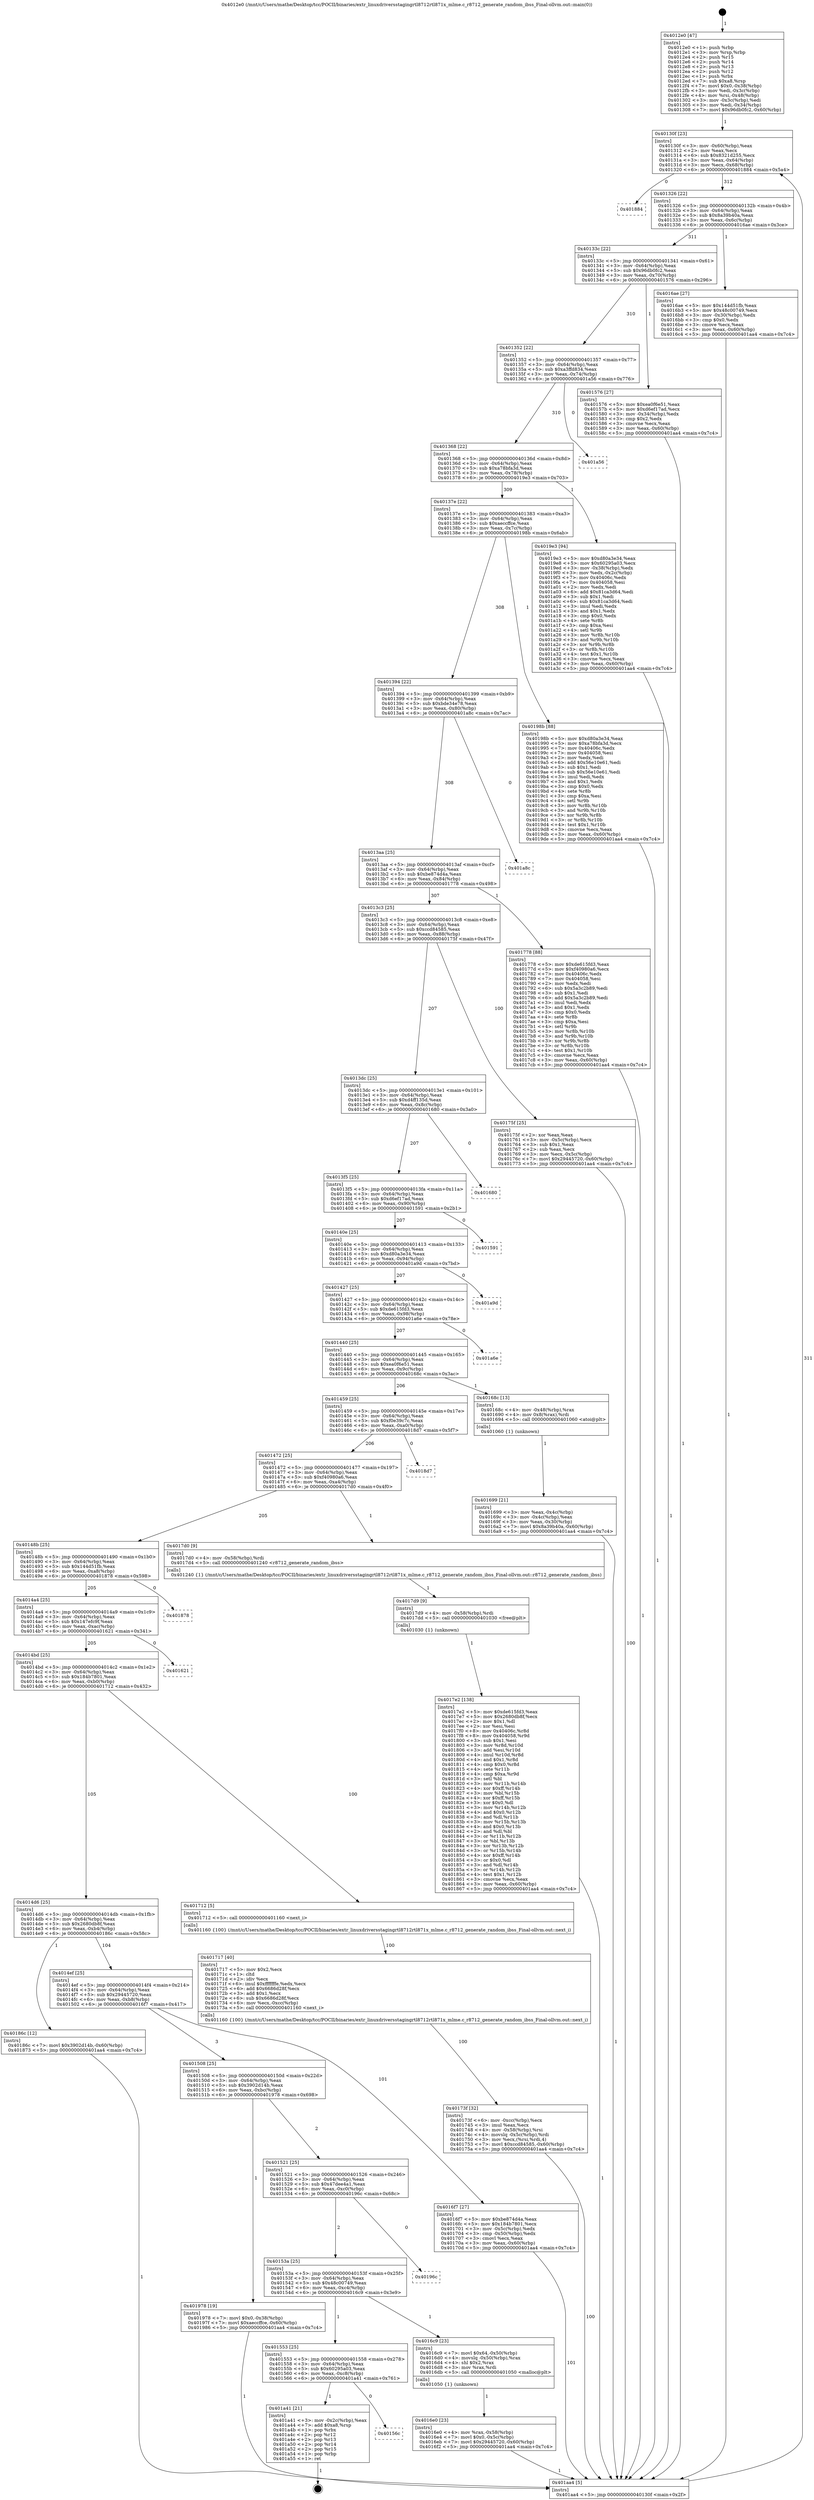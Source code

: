 digraph "0x4012e0" {
  label = "0x4012e0 (/mnt/c/Users/mathe/Desktop/tcc/POCII/binaries/extr_linuxdriversstagingrtl8712rtl871x_mlme.c_r8712_generate_random_ibss_Final-ollvm.out::main(0))"
  labelloc = "t"
  node[shape=record]

  Entry [label="",width=0.3,height=0.3,shape=circle,fillcolor=black,style=filled]
  "0x40130f" [label="{
     0x40130f [23]\l
     | [instrs]\l
     &nbsp;&nbsp;0x40130f \<+3\>: mov -0x60(%rbp),%eax\l
     &nbsp;&nbsp;0x401312 \<+2\>: mov %eax,%ecx\l
     &nbsp;&nbsp;0x401314 \<+6\>: sub $0x8321d255,%ecx\l
     &nbsp;&nbsp;0x40131a \<+3\>: mov %eax,-0x64(%rbp)\l
     &nbsp;&nbsp;0x40131d \<+3\>: mov %ecx,-0x68(%rbp)\l
     &nbsp;&nbsp;0x401320 \<+6\>: je 0000000000401884 \<main+0x5a4\>\l
  }"]
  "0x401884" [label="{
     0x401884\l
  }", style=dashed]
  "0x401326" [label="{
     0x401326 [22]\l
     | [instrs]\l
     &nbsp;&nbsp;0x401326 \<+5\>: jmp 000000000040132b \<main+0x4b\>\l
     &nbsp;&nbsp;0x40132b \<+3\>: mov -0x64(%rbp),%eax\l
     &nbsp;&nbsp;0x40132e \<+5\>: sub $0x8a39b40a,%eax\l
     &nbsp;&nbsp;0x401333 \<+3\>: mov %eax,-0x6c(%rbp)\l
     &nbsp;&nbsp;0x401336 \<+6\>: je 00000000004016ae \<main+0x3ce\>\l
  }"]
  Exit [label="",width=0.3,height=0.3,shape=circle,fillcolor=black,style=filled,peripheries=2]
  "0x4016ae" [label="{
     0x4016ae [27]\l
     | [instrs]\l
     &nbsp;&nbsp;0x4016ae \<+5\>: mov $0x144d51fb,%eax\l
     &nbsp;&nbsp;0x4016b3 \<+5\>: mov $0x48c00749,%ecx\l
     &nbsp;&nbsp;0x4016b8 \<+3\>: mov -0x30(%rbp),%edx\l
     &nbsp;&nbsp;0x4016bb \<+3\>: cmp $0x0,%edx\l
     &nbsp;&nbsp;0x4016be \<+3\>: cmove %ecx,%eax\l
     &nbsp;&nbsp;0x4016c1 \<+3\>: mov %eax,-0x60(%rbp)\l
     &nbsp;&nbsp;0x4016c4 \<+5\>: jmp 0000000000401aa4 \<main+0x7c4\>\l
  }"]
  "0x40133c" [label="{
     0x40133c [22]\l
     | [instrs]\l
     &nbsp;&nbsp;0x40133c \<+5\>: jmp 0000000000401341 \<main+0x61\>\l
     &nbsp;&nbsp;0x401341 \<+3\>: mov -0x64(%rbp),%eax\l
     &nbsp;&nbsp;0x401344 \<+5\>: sub $0x96db0fc2,%eax\l
     &nbsp;&nbsp;0x401349 \<+3\>: mov %eax,-0x70(%rbp)\l
     &nbsp;&nbsp;0x40134c \<+6\>: je 0000000000401576 \<main+0x296\>\l
  }"]
  "0x40156c" [label="{
     0x40156c\l
  }", style=dashed]
  "0x401576" [label="{
     0x401576 [27]\l
     | [instrs]\l
     &nbsp;&nbsp;0x401576 \<+5\>: mov $0xea0f6e51,%eax\l
     &nbsp;&nbsp;0x40157b \<+5\>: mov $0xd6ef17ad,%ecx\l
     &nbsp;&nbsp;0x401580 \<+3\>: mov -0x34(%rbp),%edx\l
     &nbsp;&nbsp;0x401583 \<+3\>: cmp $0x2,%edx\l
     &nbsp;&nbsp;0x401586 \<+3\>: cmovne %ecx,%eax\l
     &nbsp;&nbsp;0x401589 \<+3\>: mov %eax,-0x60(%rbp)\l
     &nbsp;&nbsp;0x40158c \<+5\>: jmp 0000000000401aa4 \<main+0x7c4\>\l
  }"]
  "0x401352" [label="{
     0x401352 [22]\l
     | [instrs]\l
     &nbsp;&nbsp;0x401352 \<+5\>: jmp 0000000000401357 \<main+0x77\>\l
     &nbsp;&nbsp;0x401357 \<+3\>: mov -0x64(%rbp),%eax\l
     &nbsp;&nbsp;0x40135a \<+5\>: sub $0xa3ffd834,%eax\l
     &nbsp;&nbsp;0x40135f \<+3\>: mov %eax,-0x74(%rbp)\l
     &nbsp;&nbsp;0x401362 \<+6\>: je 0000000000401a56 \<main+0x776\>\l
  }"]
  "0x401aa4" [label="{
     0x401aa4 [5]\l
     | [instrs]\l
     &nbsp;&nbsp;0x401aa4 \<+5\>: jmp 000000000040130f \<main+0x2f\>\l
  }"]
  "0x4012e0" [label="{
     0x4012e0 [47]\l
     | [instrs]\l
     &nbsp;&nbsp;0x4012e0 \<+1\>: push %rbp\l
     &nbsp;&nbsp;0x4012e1 \<+3\>: mov %rsp,%rbp\l
     &nbsp;&nbsp;0x4012e4 \<+2\>: push %r15\l
     &nbsp;&nbsp;0x4012e6 \<+2\>: push %r14\l
     &nbsp;&nbsp;0x4012e8 \<+2\>: push %r13\l
     &nbsp;&nbsp;0x4012ea \<+2\>: push %r12\l
     &nbsp;&nbsp;0x4012ec \<+1\>: push %rbx\l
     &nbsp;&nbsp;0x4012ed \<+7\>: sub $0xa8,%rsp\l
     &nbsp;&nbsp;0x4012f4 \<+7\>: movl $0x0,-0x38(%rbp)\l
     &nbsp;&nbsp;0x4012fb \<+3\>: mov %edi,-0x3c(%rbp)\l
     &nbsp;&nbsp;0x4012fe \<+4\>: mov %rsi,-0x48(%rbp)\l
     &nbsp;&nbsp;0x401302 \<+3\>: mov -0x3c(%rbp),%edi\l
     &nbsp;&nbsp;0x401305 \<+3\>: mov %edi,-0x34(%rbp)\l
     &nbsp;&nbsp;0x401308 \<+7\>: movl $0x96db0fc2,-0x60(%rbp)\l
  }"]
  "0x401a41" [label="{
     0x401a41 [21]\l
     | [instrs]\l
     &nbsp;&nbsp;0x401a41 \<+3\>: mov -0x2c(%rbp),%eax\l
     &nbsp;&nbsp;0x401a44 \<+7\>: add $0xa8,%rsp\l
     &nbsp;&nbsp;0x401a4b \<+1\>: pop %rbx\l
     &nbsp;&nbsp;0x401a4c \<+2\>: pop %r12\l
     &nbsp;&nbsp;0x401a4e \<+2\>: pop %r13\l
     &nbsp;&nbsp;0x401a50 \<+2\>: pop %r14\l
     &nbsp;&nbsp;0x401a52 \<+2\>: pop %r15\l
     &nbsp;&nbsp;0x401a54 \<+1\>: pop %rbp\l
     &nbsp;&nbsp;0x401a55 \<+1\>: ret\l
  }"]
  "0x401a56" [label="{
     0x401a56\l
  }", style=dashed]
  "0x401368" [label="{
     0x401368 [22]\l
     | [instrs]\l
     &nbsp;&nbsp;0x401368 \<+5\>: jmp 000000000040136d \<main+0x8d\>\l
     &nbsp;&nbsp;0x40136d \<+3\>: mov -0x64(%rbp),%eax\l
     &nbsp;&nbsp;0x401370 \<+5\>: sub $0xa78bfa3d,%eax\l
     &nbsp;&nbsp;0x401375 \<+3\>: mov %eax,-0x78(%rbp)\l
     &nbsp;&nbsp;0x401378 \<+6\>: je 00000000004019e3 \<main+0x703\>\l
  }"]
  "0x4017e2" [label="{
     0x4017e2 [138]\l
     | [instrs]\l
     &nbsp;&nbsp;0x4017e2 \<+5\>: mov $0xde615fd3,%eax\l
     &nbsp;&nbsp;0x4017e7 \<+5\>: mov $0x2680db8f,%ecx\l
     &nbsp;&nbsp;0x4017ec \<+2\>: mov $0x1,%dl\l
     &nbsp;&nbsp;0x4017ee \<+2\>: xor %esi,%esi\l
     &nbsp;&nbsp;0x4017f0 \<+8\>: mov 0x40406c,%r8d\l
     &nbsp;&nbsp;0x4017f8 \<+8\>: mov 0x404058,%r9d\l
     &nbsp;&nbsp;0x401800 \<+3\>: sub $0x1,%esi\l
     &nbsp;&nbsp;0x401803 \<+3\>: mov %r8d,%r10d\l
     &nbsp;&nbsp;0x401806 \<+3\>: add %esi,%r10d\l
     &nbsp;&nbsp;0x401809 \<+4\>: imul %r10d,%r8d\l
     &nbsp;&nbsp;0x40180d \<+4\>: and $0x1,%r8d\l
     &nbsp;&nbsp;0x401811 \<+4\>: cmp $0x0,%r8d\l
     &nbsp;&nbsp;0x401815 \<+4\>: sete %r11b\l
     &nbsp;&nbsp;0x401819 \<+4\>: cmp $0xa,%r9d\l
     &nbsp;&nbsp;0x40181d \<+3\>: setl %bl\l
     &nbsp;&nbsp;0x401820 \<+3\>: mov %r11b,%r14b\l
     &nbsp;&nbsp;0x401823 \<+4\>: xor $0xff,%r14b\l
     &nbsp;&nbsp;0x401827 \<+3\>: mov %bl,%r15b\l
     &nbsp;&nbsp;0x40182a \<+4\>: xor $0xff,%r15b\l
     &nbsp;&nbsp;0x40182e \<+3\>: xor $0x0,%dl\l
     &nbsp;&nbsp;0x401831 \<+3\>: mov %r14b,%r12b\l
     &nbsp;&nbsp;0x401834 \<+4\>: and $0x0,%r12b\l
     &nbsp;&nbsp;0x401838 \<+3\>: and %dl,%r11b\l
     &nbsp;&nbsp;0x40183b \<+3\>: mov %r15b,%r13b\l
     &nbsp;&nbsp;0x40183e \<+4\>: and $0x0,%r13b\l
     &nbsp;&nbsp;0x401842 \<+2\>: and %dl,%bl\l
     &nbsp;&nbsp;0x401844 \<+3\>: or %r11b,%r12b\l
     &nbsp;&nbsp;0x401847 \<+3\>: or %bl,%r13b\l
     &nbsp;&nbsp;0x40184a \<+3\>: xor %r13b,%r12b\l
     &nbsp;&nbsp;0x40184d \<+3\>: or %r15b,%r14b\l
     &nbsp;&nbsp;0x401850 \<+4\>: xor $0xff,%r14b\l
     &nbsp;&nbsp;0x401854 \<+3\>: or $0x0,%dl\l
     &nbsp;&nbsp;0x401857 \<+3\>: and %dl,%r14b\l
     &nbsp;&nbsp;0x40185a \<+3\>: or %r14b,%r12b\l
     &nbsp;&nbsp;0x40185d \<+4\>: test $0x1,%r12b\l
     &nbsp;&nbsp;0x401861 \<+3\>: cmovne %ecx,%eax\l
     &nbsp;&nbsp;0x401864 \<+3\>: mov %eax,-0x60(%rbp)\l
     &nbsp;&nbsp;0x401867 \<+5\>: jmp 0000000000401aa4 \<main+0x7c4\>\l
  }"]
  "0x4019e3" [label="{
     0x4019e3 [94]\l
     | [instrs]\l
     &nbsp;&nbsp;0x4019e3 \<+5\>: mov $0xd80a3e34,%eax\l
     &nbsp;&nbsp;0x4019e8 \<+5\>: mov $0x60295a03,%ecx\l
     &nbsp;&nbsp;0x4019ed \<+3\>: mov -0x38(%rbp),%edx\l
     &nbsp;&nbsp;0x4019f0 \<+3\>: mov %edx,-0x2c(%rbp)\l
     &nbsp;&nbsp;0x4019f3 \<+7\>: mov 0x40406c,%edx\l
     &nbsp;&nbsp;0x4019fa \<+7\>: mov 0x404058,%esi\l
     &nbsp;&nbsp;0x401a01 \<+2\>: mov %edx,%edi\l
     &nbsp;&nbsp;0x401a03 \<+6\>: add $0x81ca3d64,%edi\l
     &nbsp;&nbsp;0x401a09 \<+3\>: sub $0x1,%edi\l
     &nbsp;&nbsp;0x401a0c \<+6\>: sub $0x81ca3d64,%edi\l
     &nbsp;&nbsp;0x401a12 \<+3\>: imul %edi,%edx\l
     &nbsp;&nbsp;0x401a15 \<+3\>: and $0x1,%edx\l
     &nbsp;&nbsp;0x401a18 \<+3\>: cmp $0x0,%edx\l
     &nbsp;&nbsp;0x401a1b \<+4\>: sete %r8b\l
     &nbsp;&nbsp;0x401a1f \<+3\>: cmp $0xa,%esi\l
     &nbsp;&nbsp;0x401a22 \<+4\>: setl %r9b\l
     &nbsp;&nbsp;0x401a26 \<+3\>: mov %r8b,%r10b\l
     &nbsp;&nbsp;0x401a29 \<+3\>: and %r9b,%r10b\l
     &nbsp;&nbsp;0x401a2c \<+3\>: xor %r9b,%r8b\l
     &nbsp;&nbsp;0x401a2f \<+3\>: or %r8b,%r10b\l
     &nbsp;&nbsp;0x401a32 \<+4\>: test $0x1,%r10b\l
     &nbsp;&nbsp;0x401a36 \<+3\>: cmovne %ecx,%eax\l
     &nbsp;&nbsp;0x401a39 \<+3\>: mov %eax,-0x60(%rbp)\l
     &nbsp;&nbsp;0x401a3c \<+5\>: jmp 0000000000401aa4 \<main+0x7c4\>\l
  }"]
  "0x40137e" [label="{
     0x40137e [22]\l
     | [instrs]\l
     &nbsp;&nbsp;0x40137e \<+5\>: jmp 0000000000401383 \<main+0xa3\>\l
     &nbsp;&nbsp;0x401383 \<+3\>: mov -0x64(%rbp),%eax\l
     &nbsp;&nbsp;0x401386 \<+5\>: sub $0xaeccffce,%eax\l
     &nbsp;&nbsp;0x40138b \<+3\>: mov %eax,-0x7c(%rbp)\l
     &nbsp;&nbsp;0x40138e \<+6\>: je 000000000040198b \<main+0x6ab\>\l
  }"]
  "0x4017d9" [label="{
     0x4017d9 [9]\l
     | [instrs]\l
     &nbsp;&nbsp;0x4017d9 \<+4\>: mov -0x58(%rbp),%rdi\l
     &nbsp;&nbsp;0x4017dd \<+5\>: call 0000000000401030 \<free@plt\>\l
     | [calls]\l
     &nbsp;&nbsp;0x401030 \{1\} (unknown)\l
  }"]
  "0x40198b" [label="{
     0x40198b [88]\l
     | [instrs]\l
     &nbsp;&nbsp;0x40198b \<+5\>: mov $0xd80a3e34,%eax\l
     &nbsp;&nbsp;0x401990 \<+5\>: mov $0xa78bfa3d,%ecx\l
     &nbsp;&nbsp;0x401995 \<+7\>: mov 0x40406c,%edx\l
     &nbsp;&nbsp;0x40199c \<+7\>: mov 0x404058,%esi\l
     &nbsp;&nbsp;0x4019a3 \<+2\>: mov %edx,%edi\l
     &nbsp;&nbsp;0x4019a5 \<+6\>: add $0x56e10e61,%edi\l
     &nbsp;&nbsp;0x4019ab \<+3\>: sub $0x1,%edi\l
     &nbsp;&nbsp;0x4019ae \<+6\>: sub $0x56e10e61,%edi\l
     &nbsp;&nbsp;0x4019b4 \<+3\>: imul %edi,%edx\l
     &nbsp;&nbsp;0x4019b7 \<+3\>: and $0x1,%edx\l
     &nbsp;&nbsp;0x4019ba \<+3\>: cmp $0x0,%edx\l
     &nbsp;&nbsp;0x4019bd \<+4\>: sete %r8b\l
     &nbsp;&nbsp;0x4019c1 \<+3\>: cmp $0xa,%esi\l
     &nbsp;&nbsp;0x4019c4 \<+4\>: setl %r9b\l
     &nbsp;&nbsp;0x4019c8 \<+3\>: mov %r8b,%r10b\l
     &nbsp;&nbsp;0x4019cb \<+3\>: and %r9b,%r10b\l
     &nbsp;&nbsp;0x4019ce \<+3\>: xor %r9b,%r8b\l
     &nbsp;&nbsp;0x4019d1 \<+3\>: or %r8b,%r10b\l
     &nbsp;&nbsp;0x4019d4 \<+4\>: test $0x1,%r10b\l
     &nbsp;&nbsp;0x4019d8 \<+3\>: cmovne %ecx,%eax\l
     &nbsp;&nbsp;0x4019db \<+3\>: mov %eax,-0x60(%rbp)\l
     &nbsp;&nbsp;0x4019de \<+5\>: jmp 0000000000401aa4 \<main+0x7c4\>\l
  }"]
  "0x401394" [label="{
     0x401394 [22]\l
     | [instrs]\l
     &nbsp;&nbsp;0x401394 \<+5\>: jmp 0000000000401399 \<main+0xb9\>\l
     &nbsp;&nbsp;0x401399 \<+3\>: mov -0x64(%rbp),%eax\l
     &nbsp;&nbsp;0x40139c \<+5\>: sub $0xbde34e78,%eax\l
     &nbsp;&nbsp;0x4013a1 \<+3\>: mov %eax,-0x80(%rbp)\l
     &nbsp;&nbsp;0x4013a4 \<+6\>: je 0000000000401a8c \<main+0x7ac\>\l
  }"]
  "0x40173f" [label="{
     0x40173f [32]\l
     | [instrs]\l
     &nbsp;&nbsp;0x40173f \<+6\>: mov -0xcc(%rbp),%ecx\l
     &nbsp;&nbsp;0x401745 \<+3\>: imul %eax,%ecx\l
     &nbsp;&nbsp;0x401748 \<+4\>: mov -0x58(%rbp),%rsi\l
     &nbsp;&nbsp;0x40174c \<+4\>: movslq -0x5c(%rbp),%rdi\l
     &nbsp;&nbsp;0x401750 \<+3\>: mov %ecx,(%rsi,%rdi,4)\l
     &nbsp;&nbsp;0x401753 \<+7\>: movl $0xccd84585,-0x60(%rbp)\l
     &nbsp;&nbsp;0x40175a \<+5\>: jmp 0000000000401aa4 \<main+0x7c4\>\l
  }"]
  "0x401a8c" [label="{
     0x401a8c\l
  }", style=dashed]
  "0x4013aa" [label="{
     0x4013aa [25]\l
     | [instrs]\l
     &nbsp;&nbsp;0x4013aa \<+5\>: jmp 00000000004013af \<main+0xcf\>\l
     &nbsp;&nbsp;0x4013af \<+3\>: mov -0x64(%rbp),%eax\l
     &nbsp;&nbsp;0x4013b2 \<+5\>: sub $0xbe874d4a,%eax\l
     &nbsp;&nbsp;0x4013b7 \<+6\>: mov %eax,-0x84(%rbp)\l
     &nbsp;&nbsp;0x4013bd \<+6\>: je 0000000000401778 \<main+0x498\>\l
  }"]
  "0x401717" [label="{
     0x401717 [40]\l
     | [instrs]\l
     &nbsp;&nbsp;0x401717 \<+5\>: mov $0x2,%ecx\l
     &nbsp;&nbsp;0x40171c \<+1\>: cltd\l
     &nbsp;&nbsp;0x40171d \<+2\>: idiv %ecx\l
     &nbsp;&nbsp;0x40171f \<+6\>: imul $0xfffffffe,%edx,%ecx\l
     &nbsp;&nbsp;0x401725 \<+6\>: add $0x6686d28f,%ecx\l
     &nbsp;&nbsp;0x40172b \<+3\>: add $0x1,%ecx\l
     &nbsp;&nbsp;0x40172e \<+6\>: sub $0x6686d28f,%ecx\l
     &nbsp;&nbsp;0x401734 \<+6\>: mov %ecx,-0xcc(%rbp)\l
     &nbsp;&nbsp;0x40173a \<+5\>: call 0000000000401160 \<next_i\>\l
     | [calls]\l
     &nbsp;&nbsp;0x401160 \{100\} (/mnt/c/Users/mathe/Desktop/tcc/POCII/binaries/extr_linuxdriversstagingrtl8712rtl871x_mlme.c_r8712_generate_random_ibss_Final-ollvm.out::next_i)\l
  }"]
  "0x401778" [label="{
     0x401778 [88]\l
     | [instrs]\l
     &nbsp;&nbsp;0x401778 \<+5\>: mov $0xde615fd3,%eax\l
     &nbsp;&nbsp;0x40177d \<+5\>: mov $0xf40980a6,%ecx\l
     &nbsp;&nbsp;0x401782 \<+7\>: mov 0x40406c,%edx\l
     &nbsp;&nbsp;0x401789 \<+7\>: mov 0x404058,%esi\l
     &nbsp;&nbsp;0x401790 \<+2\>: mov %edx,%edi\l
     &nbsp;&nbsp;0x401792 \<+6\>: sub $0x5a3c2b89,%edi\l
     &nbsp;&nbsp;0x401798 \<+3\>: sub $0x1,%edi\l
     &nbsp;&nbsp;0x40179b \<+6\>: add $0x5a3c2b89,%edi\l
     &nbsp;&nbsp;0x4017a1 \<+3\>: imul %edi,%edx\l
     &nbsp;&nbsp;0x4017a4 \<+3\>: and $0x1,%edx\l
     &nbsp;&nbsp;0x4017a7 \<+3\>: cmp $0x0,%edx\l
     &nbsp;&nbsp;0x4017aa \<+4\>: sete %r8b\l
     &nbsp;&nbsp;0x4017ae \<+3\>: cmp $0xa,%esi\l
     &nbsp;&nbsp;0x4017b1 \<+4\>: setl %r9b\l
     &nbsp;&nbsp;0x4017b5 \<+3\>: mov %r8b,%r10b\l
     &nbsp;&nbsp;0x4017b8 \<+3\>: and %r9b,%r10b\l
     &nbsp;&nbsp;0x4017bb \<+3\>: xor %r9b,%r8b\l
     &nbsp;&nbsp;0x4017be \<+3\>: or %r8b,%r10b\l
     &nbsp;&nbsp;0x4017c1 \<+4\>: test $0x1,%r10b\l
     &nbsp;&nbsp;0x4017c5 \<+3\>: cmovne %ecx,%eax\l
     &nbsp;&nbsp;0x4017c8 \<+3\>: mov %eax,-0x60(%rbp)\l
     &nbsp;&nbsp;0x4017cb \<+5\>: jmp 0000000000401aa4 \<main+0x7c4\>\l
  }"]
  "0x4013c3" [label="{
     0x4013c3 [25]\l
     | [instrs]\l
     &nbsp;&nbsp;0x4013c3 \<+5\>: jmp 00000000004013c8 \<main+0xe8\>\l
     &nbsp;&nbsp;0x4013c8 \<+3\>: mov -0x64(%rbp),%eax\l
     &nbsp;&nbsp;0x4013cb \<+5\>: sub $0xccd84585,%eax\l
     &nbsp;&nbsp;0x4013d0 \<+6\>: mov %eax,-0x88(%rbp)\l
     &nbsp;&nbsp;0x4013d6 \<+6\>: je 000000000040175f \<main+0x47f\>\l
  }"]
  "0x4016e0" [label="{
     0x4016e0 [23]\l
     | [instrs]\l
     &nbsp;&nbsp;0x4016e0 \<+4\>: mov %rax,-0x58(%rbp)\l
     &nbsp;&nbsp;0x4016e4 \<+7\>: movl $0x0,-0x5c(%rbp)\l
     &nbsp;&nbsp;0x4016eb \<+7\>: movl $0x29445720,-0x60(%rbp)\l
     &nbsp;&nbsp;0x4016f2 \<+5\>: jmp 0000000000401aa4 \<main+0x7c4\>\l
  }"]
  "0x40175f" [label="{
     0x40175f [25]\l
     | [instrs]\l
     &nbsp;&nbsp;0x40175f \<+2\>: xor %eax,%eax\l
     &nbsp;&nbsp;0x401761 \<+3\>: mov -0x5c(%rbp),%ecx\l
     &nbsp;&nbsp;0x401764 \<+3\>: sub $0x1,%eax\l
     &nbsp;&nbsp;0x401767 \<+2\>: sub %eax,%ecx\l
     &nbsp;&nbsp;0x401769 \<+3\>: mov %ecx,-0x5c(%rbp)\l
     &nbsp;&nbsp;0x40176c \<+7\>: movl $0x29445720,-0x60(%rbp)\l
     &nbsp;&nbsp;0x401773 \<+5\>: jmp 0000000000401aa4 \<main+0x7c4\>\l
  }"]
  "0x4013dc" [label="{
     0x4013dc [25]\l
     | [instrs]\l
     &nbsp;&nbsp;0x4013dc \<+5\>: jmp 00000000004013e1 \<main+0x101\>\l
     &nbsp;&nbsp;0x4013e1 \<+3\>: mov -0x64(%rbp),%eax\l
     &nbsp;&nbsp;0x4013e4 \<+5\>: sub $0xd4ff135d,%eax\l
     &nbsp;&nbsp;0x4013e9 \<+6\>: mov %eax,-0x8c(%rbp)\l
     &nbsp;&nbsp;0x4013ef \<+6\>: je 0000000000401680 \<main+0x3a0\>\l
  }"]
  "0x401553" [label="{
     0x401553 [25]\l
     | [instrs]\l
     &nbsp;&nbsp;0x401553 \<+5\>: jmp 0000000000401558 \<main+0x278\>\l
     &nbsp;&nbsp;0x401558 \<+3\>: mov -0x64(%rbp),%eax\l
     &nbsp;&nbsp;0x40155b \<+5\>: sub $0x60295a03,%eax\l
     &nbsp;&nbsp;0x401560 \<+6\>: mov %eax,-0xc8(%rbp)\l
     &nbsp;&nbsp;0x401566 \<+6\>: je 0000000000401a41 \<main+0x761\>\l
  }"]
  "0x401680" [label="{
     0x401680\l
  }", style=dashed]
  "0x4013f5" [label="{
     0x4013f5 [25]\l
     | [instrs]\l
     &nbsp;&nbsp;0x4013f5 \<+5\>: jmp 00000000004013fa \<main+0x11a\>\l
     &nbsp;&nbsp;0x4013fa \<+3\>: mov -0x64(%rbp),%eax\l
     &nbsp;&nbsp;0x4013fd \<+5\>: sub $0xd6ef17ad,%eax\l
     &nbsp;&nbsp;0x401402 \<+6\>: mov %eax,-0x90(%rbp)\l
     &nbsp;&nbsp;0x401408 \<+6\>: je 0000000000401591 \<main+0x2b1\>\l
  }"]
  "0x4016c9" [label="{
     0x4016c9 [23]\l
     | [instrs]\l
     &nbsp;&nbsp;0x4016c9 \<+7\>: movl $0x64,-0x50(%rbp)\l
     &nbsp;&nbsp;0x4016d0 \<+4\>: movslq -0x50(%rbp),%rax\l
     &nbsp;&nbsp;0x4016d4 \<+4\>: shl $0x2,%rax\l
     &nbsp;&nbsp;0x4016d8 \<+3\>: mov %rax,%rdi\l
     &nbsp;&nbsp;0x4016db \<+5\>: call 0000000000401050 \<malloc@plt\>\l
     | [calls]\l
     &nbsp;&nbsp;0x401050 \{1\} (unknown)\l
  }"]
  "0x401591" [label="{
     0x401591\l
  }", style=dashed]
  "0x40140e" [label="{
     0x40140e [25]\l
     | [instrs]\l
     &nbsp;&nbsp;0x40140e \<+5\>: jmp 0000000000401413 \<main+0x133\>\l
     &nbsp;&nbsp;0x401413 \<+3\>: mov -0x64(%rbp),%eax\l
     &nbsp;&nbsp;0x401416 \<+5\>: sub $0xd80a3e34,%eax\l
     &nbsp;&nbsp;0x40141b \<+6\>: mov %eax,-0x94(%rbp)\l
     &nbsp;&nbsp;0x401421 \<+6\>: je 0000000000401a9d \<main+0x7bd\>\l
  }"]
  "0x40153a" [label="{
     0x40153a [25]\l
     | [instrs]\l
     &nbsp;&nbsp;0x40153a \<+5\>: jmp 000000000040153f \<main+0x25f\>\l
     &nbsp;&nbsp;0x40153f \<+3\>: mov -0x64(%rbp),%eax\l
     &nbsp;&nbsp;0x401542 \<+5\>: sub $0x48c00749,%eax\l
     &nbsp;&nbsp;0x401547 \<+6\>: mov %eax,-0xc4(%rbp)\l
     &nbsp;&nbsp;0x40154d \<+6\>: je 00000000004016c9 \<main+0x3e9\>\l
  }"]
  "0x401a9d" [label="{
     0x401a9d\l
  }", style=dashed]
  "0x401427" [label="{
     0x401427 [25]\l
     | [instrs]\l
     &nbsp;&nbsp;0x401427 \<+5\>: jmp 000000000040142c \<main+0x14c\>\l
     &nbsp;&nbsp;0x40142c \<+3\>: mov -0x64(%rbp),%eax\l
     &nbsp;&nbsp;0x40142f \<+5\>: sub $0xde615fd3,%eax\l
     &nbsp;&nbsp;0x401434 \<+6\>: mov %eax,-0x98(%rbp)\l
     &nbsp;&nbsp;0x40143a \<+6\>: je 0000000000401a6e \<main+0x78e\>\l
  }"]
  "0x40196c" [label="{
     0x40196c\l
  }", style=dashed]
  "0x401a6e" [label="{
     0x401a6e\l
  }", style=dashed]
  "0x401440" [label="{
     0x401440 [25]\l
     | [instrs]\l
     &nbsp;&nbsp;0x401440 \<+5\>: jmp 0000000000401445 \<main+0x165\>\l
     &nbsp;&nbsp;0x401445 \<+3\>: mov -0x64(%rbp),%eax\l
     &nbsp;&nbsp;0x401448 \<+5\>: sub $0xea0f6e51,%eax\l
     &nbsp;&nbsp;0x40144d \<+6\>: mov %eax,-0x9c(%rbp)\l
     &nbsp;&nbsp;0x401453 \<+6\>: je 000000000040168c \<main+0x3ac\>\l
  }"]
  "0x401521" [label="{
     0x401521 [25]\l
     | [instrs]\l
     &nbsp;&nbsp;0x401521 \<+5\>: jmp 0000000000401526 \<main+0x246\>\l
     &nbsp;&nbsp;0x401526 \<+3\>: mov -0x64(%rbp),%eax\l
     &nbsp;&nbsp;0x401529 \<+5\>: sub $0x47dee4a1,%eax\l
     &nbsp;&nbsp;0x40152e \<+6\>: mov %eax,-0xc0(%rbp)\l
     &nbsp;&nbsp;0x401534 \<+6\>: je 000000000040196c \<main+0x68c\>\l
  }"]
  "0x40168c" [label="{
     0x40168c [13]\l
     | [instrs]\l
     &nbsp;&nbsp;0x40168c \<+4\>: mov -0x48(%rbp),%rax\l
     &nbsp;&nbsp;0x401690 \<+4\>: mov 0x8(%rax),%rdi\l
     &nbsp;&nbsp;0x401694 \<+5\>: call 0000000000401060 \<atoi@plt\>\l
     | [calls]\l
     &nbsp;&nbsp;0x401060 \{1\} (unknown)\l
  }"]
  "0x401459" [label="{
     0x401459 [25]\l
     | [instrs]\l
     &nbsp;&nbsp;0x401459 \<+5\>: jmp 000000000040145e \<main+0x17e\>\l
     &nbsp;&nbsp;0x40145e \<+3\>: mov -0x64(%rbp),%eax\l
     &nbsp;&nbsp;0x401461 \<+5\>: sub $0xf0e39c7c,%eax\l
     &nbsp;&nbsp;0x401466 \<+6\>: mov %eax,-0xa0(%rbp)\l
     &nbsp;&nbsp;0x40146c \<+6\>: je 00000000004018d7 \<main+0x5f7\>\l
  }"]
  "0x401699" [label="{
     0x401699 [21]\l
     | [instrs]\l
     &nbsp;&nbsp;0x401699 \<+3\>: mov %eax,-0x4c(%rbp)\l
     &nbsp;&nbsp;0x40169c \<+3\>: mov -0x4c(%rbp),%eax\l
     &nbsp;&nbsp;0x40169f \<+3\>: mov %eax,-0x30(%rbp)\l
     &nbsp;&nbsp;0x4016a2 \<+7\>: movl $0x8a39b40a,-0x60(%rbp)\l
     &nbsp;&nbsp;0x4016a9 \<+5\>: jmp 0000000000401aa4 \<main+0x7c4\>\l
  }"]
  "0x401978" [label="{
     0x401978 [19]\l
     | [instrs]\l
     &nbsp;&nbsp;0x401978 \<+7\>: movl $0x0,-0x38(%rbp)\l
     &nbsp;&nbsp;0x40197f \<+7\>: movl $0xaeccffce,-0x60(%rbp)\l
     &nbsp;&nbsp;0x401986 \<+5\>: jmp 0000000000401aa4 \<main+0x7c4\>\l
  }"]
  "0x4018d7" [label="{
     0x4018d7\l
  }", style=dashed]
  "0x401472" [label="{
     0x401472 [25]\l
     | [instrs]\l
     &nbsp;&nbsp;0x401472 \<+5\>: jmp 0000000000401477 \<main+0x197\>\l
     &nbsp;&nbsp;0x401477 \<+3\>: mov -0x64(%rbp),%eax\l
     &nbsp;&nbsp;0x40147a \<+5\>: sub $0xf40980a6,%eax\l
     &nbsp;&nbsp;0x40147f \<+6\>: mov %eax,-0xa4(%rbp)\l
     &nbsp;&nbsp;0x401485 \<+6\>: je 00000000004017d0 \<main+0x4f0\>\l
  }"]
  "0x401508" [label="{
     0x401508 [25]\l
     | [instrs]\l
     &nbsp;&nbsp;0x401508 \<+5\>: jmp 000000000040150d \<main+0x22d\>\l
     &nbsp;&nbsp;0x40150d \<+3\>: mov -0x64(%rbp),%eax\l
     &nbsp;&nbsp;0x401510 \<+5\>: sub $0x3902d14b,%eax\l
     &nbsp;&nbsp;0x401515 \<+6\>: mov %eax,-0xbc(%rbp)\l
     &nbsp;&nbsp;0x40151b \<+6\>: je 0000000000401978 \<main+0x698\>\l
  }"]
  "0x4017d0" [label="{
     0x4017d0 [9]\l
     | [instrs]\l
     &nbsp;&nbsp;0x4017d0 \<+4\>: mov -0x58(%rbp),%rdi\l
     &nbsp;&nbsp;0x4017d4 \<+5\>: call 0000000000401240 \<r8712_generate_random_ibss\>\l
     | [calls]\l
     &nbsp;&nbsp;0x401240 \{1\} (/mnt/c/Users/mathe/Desktop/tcc/POCII/binaries/extr_linuxdriversstagingrtl8712rtl871x_mlme.c_r8712_generate_random_ibss_Final-ollvm.out::r8712_generate_random_ibss)\l
  }"]
  "0x40148b" [label="{
     0x40148b [25]\l
     | [instrs]\l
     &nbsp;&nbsp;0x40148b \<+5\>: jmp 0000000000401490 \<main+0x1b0\>\l
     &nbsp;&nbsp;0x401490 \<+3\>: mov -0x64(%rbp),%eax\l
     &nbsp;&nbsp;0x401493 \<+5\>: sub $0x144d51fb,%eax\l
     &nbsp;&nbsp;0x401498 \<+6\>: mov %eax,-0xa8(%rbp)\l
     &nbsp;&nbsp;0x40149e \<+6\>: je 0000000000401878 \<main+0x598\>\l
  }"]
  "0x4016f7" [label="{
     0x4016f7 [27]\l
     | [instrs]\l
     &nbsp;&nbsp;0x4016f7 \<+5\>: mov $0xbe874d4a,%eax\l
     &nbsp;&nbsp;0x4016fc \<+5\>: mov $0x184b7801,%ecx\l
     &nbsp;&nbsp;0x401701 \<+3\>: mov -0x5c(%rbp),%edx\l
     &nbsp;&nbsp;0x401704 \<+3\>: cmp -0x50(%rbp),%edx\l
     &nbsp;&nbsp;0x401707 \<+3\>: cmovl %ecx,%eax\l
     &nbsp;&nbsp;0x40170a \<+3\>: mov %eax,-0x60(%rbp)\l
     &nbsp;&nbsp;0x40170d \<+5\>: jmp 0000000000401aa4 \<main+0x7c4\>\l
  }"]
  "0x401878" [label="{
     0x401878\l
  }", style=dashed]
  "0x4014a4" [label="{
     0x4014a4 [25]\l
     | [instrs]\l
     &nbsp;&nbsp;0x4014a4 \<+5\>: jmp 00000000004014a9 \<main+0x1c9\>\l
     &nbsp;&nbsp;0x4014a9 \<+3\>: mov -0x64(%rbp),%eax\l
     &nbsp;&nbsp;0x4014ac \<+5\>: sub $0x147efc9f,%eax\l
     &nbsp;&nbsp;0x4014b1 \<+6\>: mov %eax,-0xac(%rbp)\l
     &nbsp;&nbsp;0x4014b7 \<+6\>: je 0000000000401621 \<main+0x341\>\l
  }"]
  "0x4014ef" [label="{
     0x4014ef [25]\l
     | [instrs]\l
     &nbsp;&nbsp;0x4014ef \<+5\>: jmp 00000000004014f4 \<main+0x214\>\l
     &nbsp;&nbsp;0x4014f4 \<+3\>: mov -0x64(%rbp),%eax\l
     &nbsp;&nbsp;0x4014f7 \<+5\>: sub $0x29445720,%eax\l
     &nbsp;&nbsp;0x4014fc \<+6\>: mov %eax,-0xb8(%rbp)\l
     &nbsp;&nbsp;0x401502 \<+6\>: je 00000000004016f7 \<main+0x417\>\l
  }"]
  "0x401621" [label="{
     0x401621\l
  }", style=dashed]
  "0x4014bd" [label="{
     0x4014bd [25]\l
     | [instrs]\l
     &nbsp;&nbsp;0x4014bd \<+5\>: jmp 00000000004014c2 \<main+0x1e2\>\l
     &nbsp;&nbsp;0x4014c2 \<+3\>: mov -0x64(%rbp),%eax\l
     &nbsp;&nbsp;0x4014c5 \<+5\>: sub $0x184b7801,%eax\l
     &nbsp;&nbsp;0x4014ca \<+6\>: mov %eax,-0xb0(%rbp)\l
     &nbsp;&nbsp;0x4014d0 \<+6\>: je 0000000000401712 \<main+0x432\>\l
  }"]
  "0x40186c" [label="{
     0x40186c [12]\l
     | [instrs]\l
     &nbsp;&nbsp;0x40186c \<+7\>: movl $0x3902d14b,-0x60(%rbp)\l
     &nbsp;&nbsp;0x401873 \<+5\>: jmp 0000000000401aa4 \<main+0x7c4\>\l
  }"]
  "0x401712" [label="{
     0x401712 [5]\l
     | [instrs]\l
     &nbsp;&nbsp;0x401712 \<+5\>: call 0000000000401160 \<next_i\>\l
     | [calls]\l
     &nbsp;&nbsp;0x401160 \{100\} (/mnt/c/Users/mathe/Desktop/tcc/POCII/binaries/extr_linuxdriversstagingrtl8712rtl871x_mlme.c_r8712_generate_random_ibss_Final-ollvm.out::next_i)\l
  }"]
  "0x4014d6" [label="{
     0x4014d6 [25]\l
     | [instrs]\l
     &nbsp;&nbsp;0x4014d6 \<+5\>: jmp 00000000004014db \<main+0x1fb\>\l
     &nbsp;&nbsp;0x4014db \<+3\>: mov -0x64(%rbp),%eax\l
     &nbsp;&nbsp;0x4014de \<+5\>: sub $0x2680db8f,%eax\l
     &nbsp;&nbsp;0x4014e3 \<+6\>: mov %eax,-0xb4(%rbp)\l
     &nbsp;&nbsp;0x4014e9 \<+6\>: je 000000000040186c \<main+0x58c\>\l
  }"]
  Entry -> "0x4012e0" [label=" 1"]
  "0x40130f" -> "0x401884" [label=" 0"]
  "0x40130f" -> "0x401326" [label=" 312"]
  "0x401a41" -> Exit [label=" 1"]
  "0x401326" -> "0x4016ae" [label=" 1"]
  "0x401326" -> "0x40133c" [label=" 311"]
  "0x401553" -> "0x40156c" [label=" 0"]
  "0x40133c" -> "0x401576" [label=" 1"]
  "0x40133c" -> "0x401352" [label=" 310"]
  "0x401576" -> "0x401aa4" [label=" 1"]
  "0x4012e0" -> "0x40130f" [label=" 1"]
  "0x401aa4" -> "0x40130f" [label=" 311"]
  "0x401553" -> "0x401a41" [label=" 1"]
  "0x401352" -> "0x401a56" [label=" 0"]
  "0x401352" -> "0x401368" [label=" 310"]
  "0x4019e3" -> "0x401aa4" [label=" 1"]
  "0x401368" -> "0x4019e3" [label=" 1"]
  "0x401368" -> "0x40137e" [label=" 309"]
  "0x40198b" -> "0x401aa4" [label=" 1"]
  "0x40137e" -> "0x40198b" [label=" 1"]
  "0x40137e" -> "0x401394" [label=" 308"]
  "0x401978" -> "0x401aa4" [label=" 1"]
  "0x401394" -> "0x401a8c" [label=" 0"]
  "0x401394" -> "0x4013aa" [label=" 308"]
  "0x40186c" -> "0x401aa4" [label=" 1"]
  "0x4013aa" -> "0x401778" [label=" 1"]
  "0x4013aa" -> "0x4013c3" [label=" 307"]
  "0x4017e2" -> "0x401aa4" [label=" 1"]
  "0x4013c3" -> "0x40175f" [label=" 100"]
  "0x4013c3" -> "0x4013dc" [label=" 207"]
  "0x4017d9" -> "0x4017e2" [label=" 1"]
  "0x4013dc" -> "0x401680" [label=" 0"]
  "0x4013dc" -> "0x4013f5" [label=" 207"]
  "0x4017d0" -> "0x4017d9" [label=" 1"]
  "0x4013f5" -> "0x401591" [label=" 0"]
  "0x4013f5" -> "0x40140e" [label=" 207"]
  "0x401778" -> "0x401aa4" [label=" 1"]
  "0x40140e" -> "0x401a9d" [label=" 0"]
  "0x40140e" -> "0x401427" [label=" 207"]
  "0x40173f" -> "0x401aa4" [label=" 100"]
  "0x401427" -> "0x401a6e" [label=" 0"]
  "0x401427" -> "0x401440" [label=" 207"]
  "0x401717" -> "0x40173f" [label=" 100"]
  "0x401440" -> "0x40168c" [label=" 1"]
  "0x401440" -> "0x401459" [label=" 206"]
  "0x40168c" -> "0x401699" [label=" 1"]
  "0x401699" -> "0x401aa4" [label=" 1"]
  "0x4016ae" -> "0x401aa4" [label=" 1"]
  "0x4016f7" -> "0x401aa4" [label=" 101"]
  "0x401459" -> "0x4018d7" [label=" 0"]
  "0x401459" -> "0x401472" [label=" 206"]
  "0x4016e0" -> "0x401aa4" [label=" 1"]
  "0x401472" -> "0x4017d0" [label=" 1"]
  "0x401472" -> "0x40148b" [label=" 205"]
  "0x40153a" -> "0x401553" [label=" 1"]
  "0x40148b" -> "0x401878" [label=" 0"]
  "0x40148b" -> "0x4014a4" [label=" 205"]
  "0x40153a" -> "0x4016c9" [label=" 1"]
  "0x4014a4" -> "0x401621" [label=" 0"]
  "0x4014a4" -> "0x4014bd" [label=" 205"]
  "0x401521" -> "0x40153a" [label=" 2"]
  "0x4014bd" -> "0x401712" [label=" 100"]
  "0x4014bd" -> "0x4014d6" [label=" 105"]
  "0x401521" -> "0x40196c" [label=" 0"]
  "0x4014d6" -> "0x40186c" [label=" 1"]
  "0x4014d6" -> "0x4014ef" [label=" 104"]
  "0x40175f" -> "0x401aa4" [label=" 100"]
  "0x4014ef" -> "0x4016f7" [label=" 101"]
  "0x4014ef" -> "0x401508" [label=" 3"]
  "0x4016c9" -> "0x4016e0" [label=" 1"]
  "0x401508" -> "0x401978" [label=" 1"]
  "0x401508" -> "0x401521" [label=" 2"]
  "0x401712" -> "0x401717" [label=" 100"]
}
